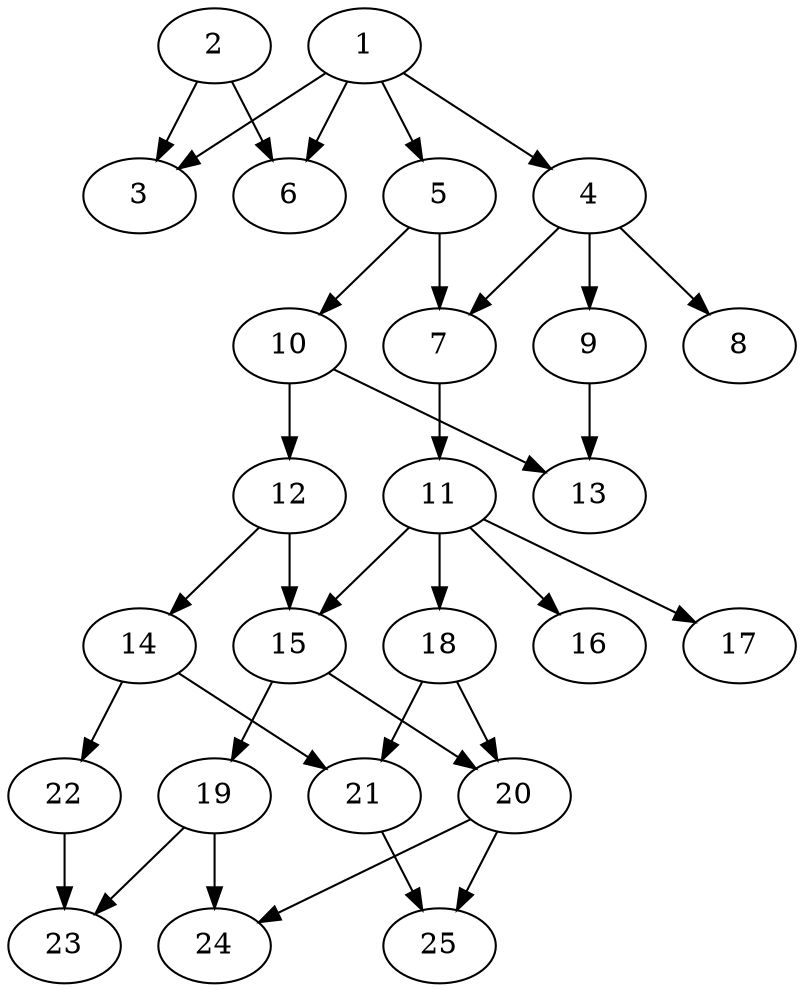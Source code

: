 // DAG automatically generated by daggen at Thu Oct  3 14:00:39 2019
// ./daggen --dot -n 25 --ccr 0.4 --fat 0.5 --regular 0.5 --density 0.6 --mindata 5242880 --maxdata 52428800 
digraph G {
  1 [size="82183680", alpha="0.05", expect_size="32873472"] 
  1 -> 3 [size ="32873472"]
  1 -> 4 [size ="32873472"]
  1 -> 5 [size ="32873472"]
  1 -> 6 [size ="32873472"]
  2 [size="35328000", alpha="0.10", expect_size="14131200"] 
  2 -> 3 [size ="14131200"]
  2 -> 6 [size ="14131200"]
  3 [size="48345600", alpha="0.06", expect_size="19338240"] 
  4 [size="61342720", alpha="0.11", expect_size="24537088"] 
  4 -> 7 [size ="24537088"]
  4 -> 8 [size ="24537088"]
  4 -> 9 [size ="24537088"]
  5 [size="69355520", alpha="0.05", expect_size="27742208"] 
  5 -> 7 [size ="27742208"]
  5 -> 10 [size ="27742208"]
  6 [size="35850240", alpha="0.18", expect_size="14340096"] 
  7 [size="111449600", alpha="0.04", expect_size="44579840"] 
  7 -> 11 [size ="44579840"]
  8 [size="42882560", alpha="0.04", expect_size="17153024"] 
  9 [size="68080640", alpha="0.18", expect_size="27232256"] 
  9 -> 13 [size ="27232256"]
  10 [size="116362240", alpha="0.10", expect_size="46544896"] 
  10 -> 12 [size ="46544896"]
  10 -> 13 [size ="46544896"]
  11 [size="113384960", alpha="0.07", expect_size="45353984"] 
  11 -> 15 [size ="45353984"]
  11 -> 16 [size ="45353984"]
  11 -> 17 [size ="45353984"]
  11 -> 18 [size ="45353984"]
  12 [size="24138240", alpha="0.11", expect_size="9655296"] 
  12 -> 14 [size ="9655296"]
  12 -> 15 [size ="9655296"]
  13 [size="80755200", alpha="0.02", expect_size="32302080"] 
  14 [size="117762560", alpha="0.13", expect_size="47105024"] 
  14 -> 21 [size ="47105024"]
  14 -> 22 [size ="47105024"]
  15 [size="66437120", alpha="0.19", expect_size="26574848"] 
  15 -> 19 [size ="26574848"]
  15 -> 20 [size ="26574848"]
  16 [size="95892480", alpha="0.18", expect_size="38356992"] 
  17 [size="85268480", alpha="0.13", expect_size="34107392"] 
  18 [size="107822080", alpha="0.16", expect_size="43128832"] 
  18 -> 20 [size ="43128832"]
  18 -> 21 [size ="43128832"]
  19 [size="129146880", alpha="0.14", expect_size="51658752"] 
  19 -> 23 [size ="51658752"]
  19 -> 24 [size ="51658752"]
  20 [size="117329920", alpha="0.10", expect_size="46931968"] 
  20 -> 24 [size ="46931968"]
  20 -> 25 [size ="46931968"]
  21 [size="60797440", alpha="0.18", expect_size="24318976"] 
  21 -> 25 [size ="24318976"]
  22 [size="103633920", alpha="0.09", expect_size="41453568"] 
  22 -> 23 [size ="41453568"]
  23 [size="52689920", alpha="0.07", expect_size="21075968"] 
  24 [size="66465280", alpha="0.12", expect_size="26586112"] 
  25 [size="22269440", alpha="0.07", expect_size="8907776"] 
}
